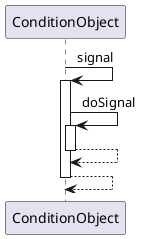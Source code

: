 @startuml

ConditionObject -> ConditionObject: signal
activate ConditionObject

    ConditionObject -> ConditionObject: doSignal
    activate ConditionObject



    ConditionObject --> ConditionObject:
    deactivate ConditionObject

ConditionObject --> ConditionObject:
deactivate ConditionObject

@enduml